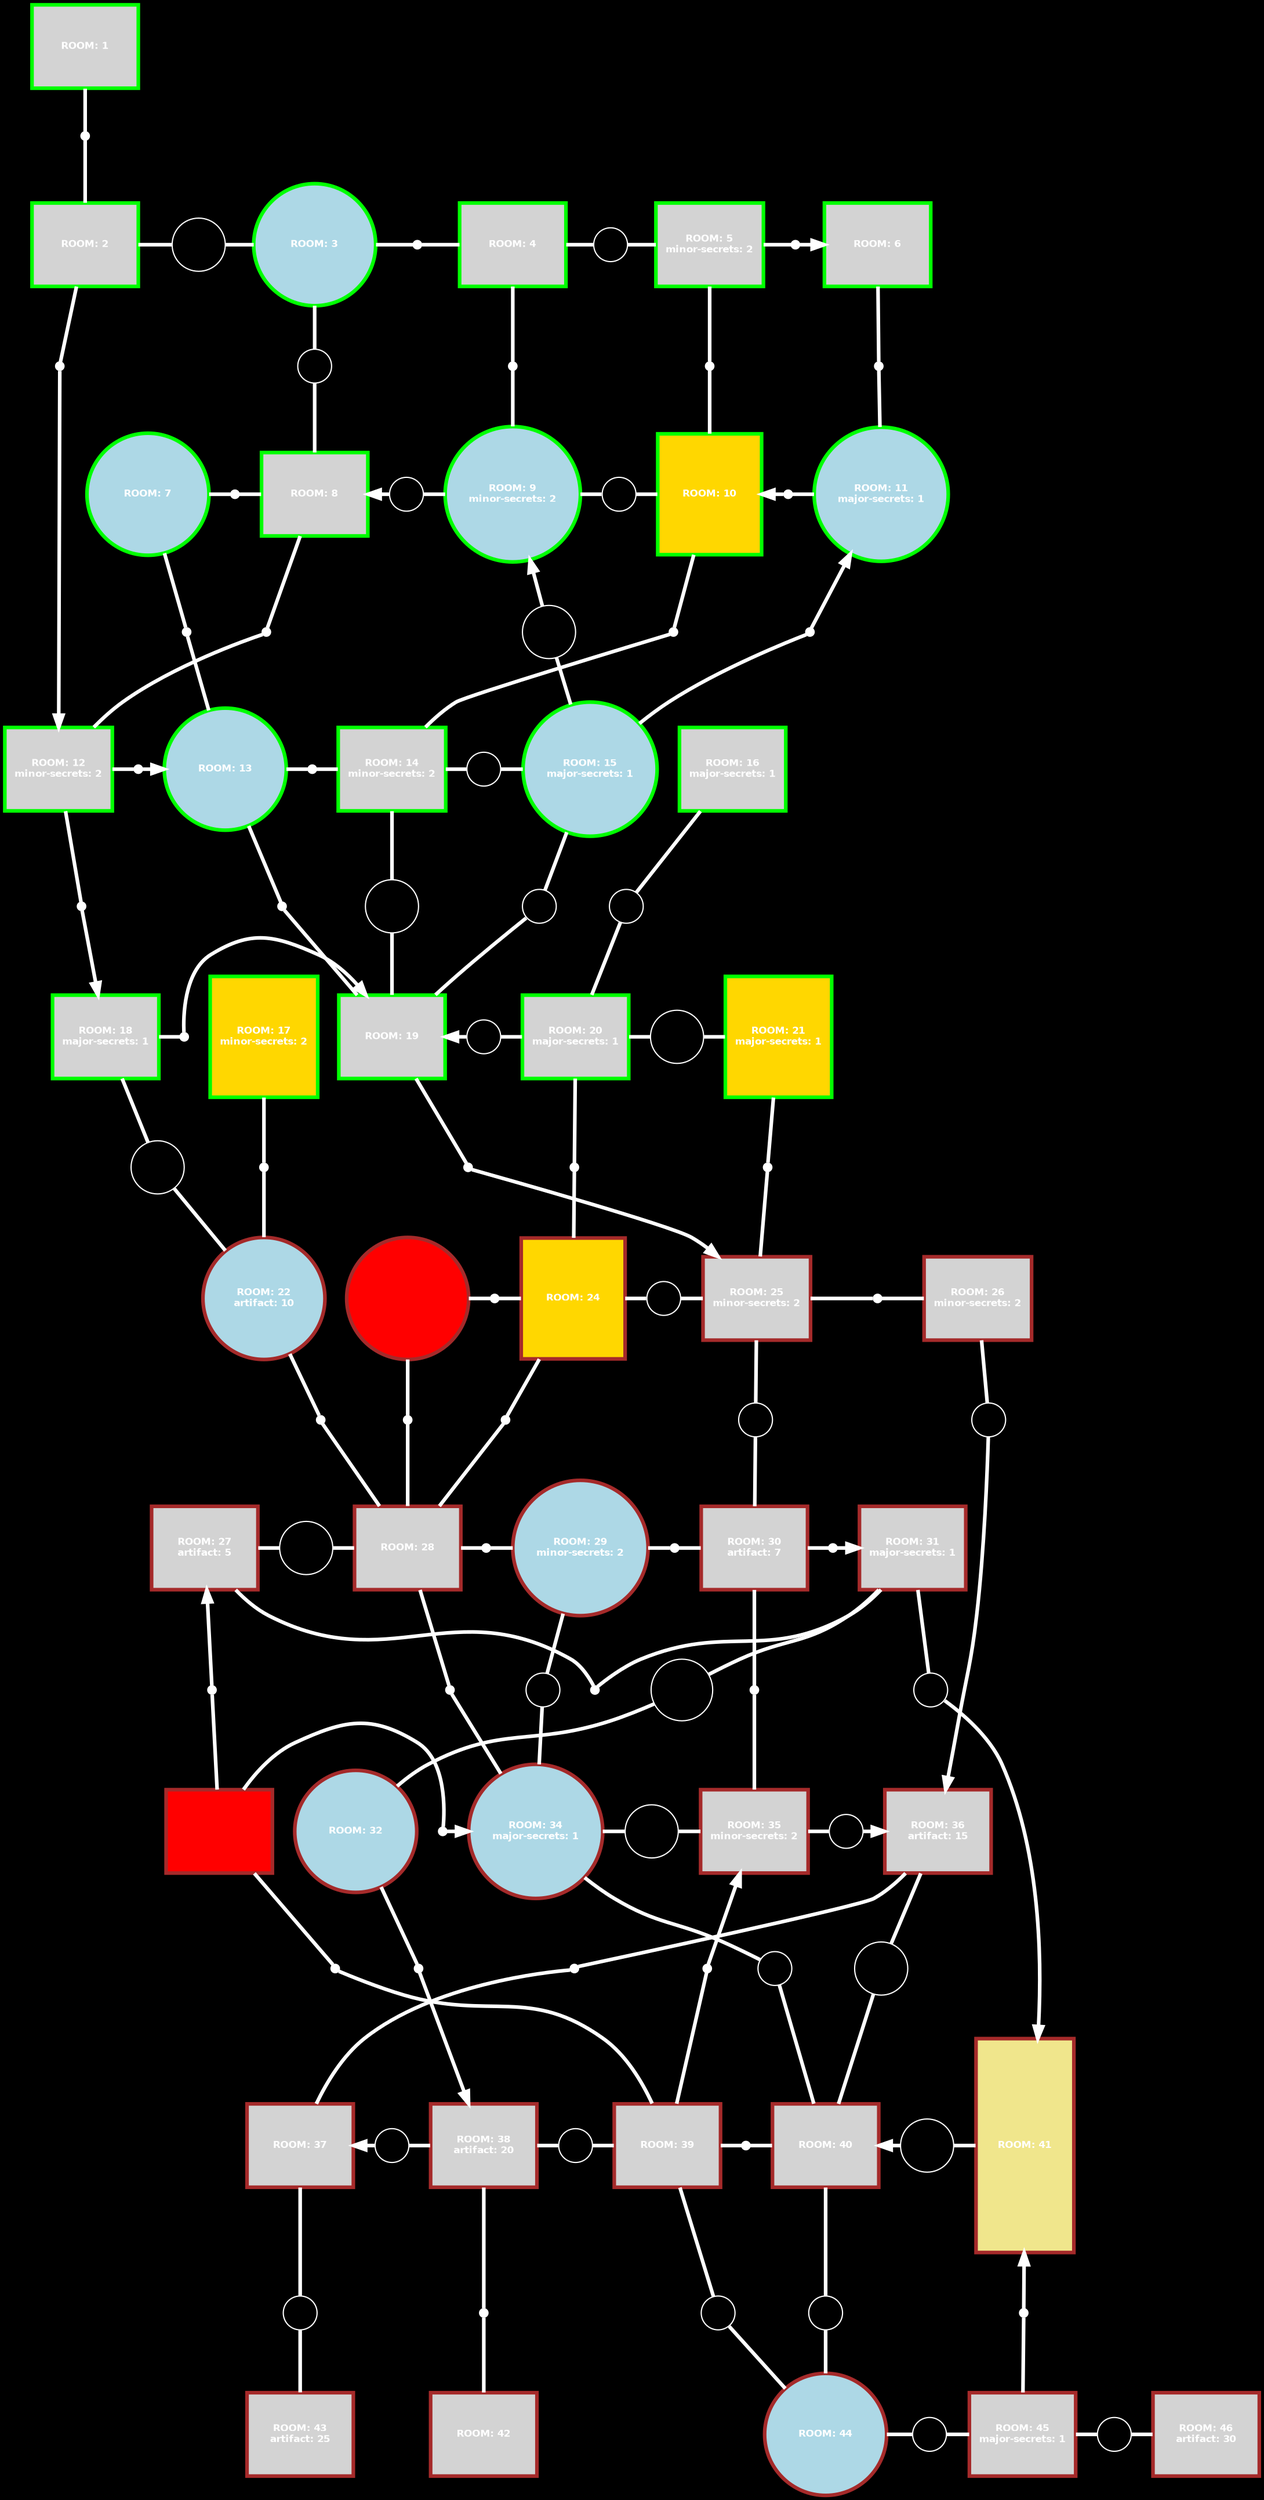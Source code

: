 graph G {
	graph [bb="0,0,1040,2062",
		bgcolor=black,
		overlap=false,
		resolution=160
	];
	node [label="\N"];
	{
		graph [rank=same];
		1	[color=green,
			fillcolor=lightgrey,
			fontcolor=white,
			fontname="Helvetica-Bold",
			fontsize=8.0,
			height=0.95833,
			image="./images/room.png",
			imagescale=true,
			label="ROOM: 1",
			penwidth=3.0,
			pos="67,2027.5",
			shape=box,
			style=filled,
			width=1.2222];
	}
	{
		graph [rank=same];
		"1-2"	[color=white,
			fillcolor=white,
			fontcolor=black,
			fontname="Helvetica-Bold",
			fontsize=8.0,
			height=0.097222,
			label="",
			pos="67,1953.5",
			shape=circle,
			style=filled,
			width=0.097222];
	}
	{
		graph [rank=same];
		2	[color=green,
			fillcolor=lightgrey,
			fontcolor=white,
			fontname="Helvetica-Bold",
			fontsize=8.0,
			height=0.95833,
			image="./images/room.png",
			imagescale=true,
			label="ROOM: 2",
			penwidth=3.0,
			pos="67,1863.5",
			shape=box,
			style=filled,
			width=1.2222];
		"2-3"	[color=white,
			fillcolor=white,
			fontcolor=black,
			fontname="Helvetica-Bold",
			fontsize=8.0,
			height=0.6089,
			image="./images/A1M2.png",
			imagescale=true,
			label="",
			pos="162,1863.5",
			shape=circle,
			style=none,
			width=0.6089];
		3	[color=green,
			fillcolor=lightblue,
			fontcolor=white,
			fontname="Helvetica-Bold",
			fontsize=8.0,
			height=1.4028,
			image="./images/crystal-cave.png",
			imagescale=true,
			label="ROOM: 3",
			penwidth=3.0,
			pos="257,1863.5",
			shape=circle,
			style=filled,
			width=1.4028];
		"3-4"	[color=white,
			fillcolor=white,
			fontcolor=black,
			fontname="Helvetica-Bold",
			fontsize=8.0,
			height=0.097222,
			label="",
			pos="342,1863.5",
			shape=circle,
			style=filled,
			width=0.097222];
		4	[color=green,
			fillcolor=lightgrey,
			fontcolor=white,
			fontname="Helvetica-Bold",
			fontsize=8.0,
			height=0.95833,
			image="./images/room.png",
			imagescale=true,
			label="ROOM: 4",
			penwidth=3.0,
			pos="421,1863.5",
			shape=box,
			style=filled,
			width=1.2222];
		"4-5"	[color=white,
			fillcolor=white,
			fontcolor=black,
			fontname="Helvetica-Bold",
			fontsize=8.0,
			height=0.39284,
			image="./images/A1.png",
			imagescale=true,
			label="",
			pos="503,1863.5",
			shape=circle,
			style=none,
			width=0.39284];
		5	[color=green,
			fillcolor=lightgrey,
			fontcolor=white,
			fontname="Helvetica-Bold",
			fontsize=8.0,
			height=0.95833,
			image="./images/room.png",
			imagescale=true,
			label="ROOM: 5\nminor-secrets: 2",
			penwidth=3.0,
			pos="584,1863.5",
			shape=box,
			style=filled,
			width=1.2222];
		"5-6"	[color=white,
			fillcolor=white,
			fontcolor=black,
			fontname="Helvetica-Bold",
			fontsize=8.0,
			height=0.097222,
			label="",
			pos="655,1863.5",
			shape=circle,
			style=filled,
			width=0.097222];
		6	[color=green,
			fillcolor=lightgrey,
			fontcolor=white,
			fontname="Helvetica-Bold",
			fontsize=8.0,
			height=0.95833,
			image="./images/room.png",
			imagescale=true,
			label="ROOM: 6",
			penwidth=3.0,
			pos="723,1863.5",
			shape=box,
			style=filled,
			width=1.2222];
	}
	{
		graph [rank=same];
		"2-12"	[color=white,
			fillcolor=white,
			fontcolor=black,
			fontname="Helvetica-Bold",
			fontsize=8.0,
			height=0.097222,
			label="",
			pos="46,1762.8",
			shape=circle,
			style=filled,
			width=0.097222];
		"3-8"	[color=white,
			fillcolor=white,
			fontcolor=black,
			fontname="Helvetica-Bold",
			fontsize=8.0,
			height=0.39284,
			image="./images/M2.png",
			imagescale=true,
			label="",
			pos="257,1762.8",
			shape=circle,
			style=none,
			width=0.39284];
		"4-9"	[color=white,
			fillcolor=white,
			fontcolor=black,
			fontname="Helvetica-Bold",
			fontsize=8.0,
			height=0.097222,
			label="",
			pos="421,1762.8",
			shape=circle,
			style=filled,
			width=0.097222];
		"5-10"	[color=white,
			fillcolor=white,
			fontcolor=black,
			fontname="Helvetica-Bold",
			fontsize=8.0,
			height=0.097222,
			label="",
			pos="584,1762.8",
			shape=circle,
			style=filled,
			width=0.097222];
		"6-11"	[color=white,
			fillcolor=white,
			fontcolor=black,
			fontname="Helvetica-Bold",
			fontsize=8.0,
			height=0.097222,
			label="",
			pos="724,1762.8",
			shape=circle,
			style=filled,
			width=0.097222];
	}
	{
		graph [rank=same];
		7	[color=green,
			fillcolor=lightblue,
			fontcolor=white,
			fontname="Helvetica-Bold",
			fontsize=8.0,
			height=1.4028,
			image="./images/crystal-cave.png",
			imagescale=true,
			label="ROOM: 7",
			penwidth=3.0,
			pos="119,1656.5",
			shape=circle,
			style=filled,
			width=1.4028];
		"7-8"	[color=white,
			fillcolor=white,
			fontcolor=black,
			fontname="Helvetica-Bold",
			fontsize=8.0,
			height=0.097222,
			label="",
			pos="191,1656.5",
			shape=circle,
			style=filled,
			width=0.097222];
		8	[color=green,
			fillcolor=lightgrey,
			fontcolor=white,
			fontname="Helvetica-Bold",
			fontsize=8.0,
			height=0.95833,
			image="./images/room.png",
			imagescale=true,
			label="ROOM: 8",
			penwidth=3.0,
			pos="257,1656.5",
			shape=box,
			style=filled,
			width=1.2222];
		"9-8"	[color=white,
			fillcolor=white,
			fontcolor=black,
			fontname="Helvetica-Bold",
			fontsize=8.0,
			height=0.39284,
			image="./images/A1.png",
			imagescale=true,
			label="",
			pos="333,1656.5",
			shape=circle,
			style=none,
			width=0.39284];
		9	[color=green,
			fillcolor=lightblue,
			fontcolor=white,
			fontname="Helvetica-Bold",
			fontsize=8.0,
			height=1.5606,
			image="./images/crystal-cave.png",
			imagescale=true,
			label="ROOM: 9\nminor-secrets: 2",
			penwidth=3.0,
			pos="421,1656.5",
			shape=circle,
			style=filled,
			width=1.5606];
		"9-10"	[color=white,
			fillcolor=white,
			fontcolor=black,
			fontname="Helvetica-Bold",
			fontsize=8.0,
			height=0.39284,
			image="./images/M2.png",
			imagescale=true,
			label="",
			pos="509,1656.5",
			shape=circle,
			style=none,
			width=0.39284];
		10	[color=green,
			fillcolor=gold,
			fontcolor=white,
			fontname="Helvetica-Bold",
			fontsize=8.0,
			height=1.3889,
			image="./images/store.png",
			imagescale=true,
			label="ROOM: 10",
			penwidth=3.0,
			pos="584,1656.5",
			shape=box,
			style=filled,
			width=1.1944];
		"11-10"	[color=white,
			fillcolor=white,
			fontcolor=black,
			fontname="Helvetica-Bold",
			fontsize=8.0,
			height=0.097222,
			label="",
			pos="649,1656.5",
			shape=circle,
			style=filled,
			width=0.097222];
		11	[color=green,
			fillcolor=lightblue,
			fontcolor=white,
			fontname="Helvetica-Bold",
			fontsize=8.0,
			height=1.5424,
			image="./images/crystal-cave.png",
			imagescale=true,
			label="ROOM: 11\nmajor-secrets: 1",
			penwidth=3.0,
			pos="726,1656.5",
			shape=circle,
			style=filled,
			width=1.5424];
	}
	{
		graph [rank=same];
		"7-13"	[color=white,
			fillcolor=white,
			fontcolor=black,
			fontname="Helvetica-Bold",
			fontsize=8.0,
			height=0.097222,
			label="",
			pos="151,1542.4",
			shape=circle,
			style=filled,
			width=0.097222];
		"8-12"	[color=white,
			fillcolor=white,
			fontcolor=black,
			fontname="Helvetica-Bold",
			fontsize=8.0,
			height=0.097222,
			label="",
			pos="217,1542.4",
			shape=circle,
			style=filled,
			width=0.097222];
		"15-9"	[color=white,
			fillcolor=white,
			fontcolor=black,
			fontname="Helvetica-Bold",
			fontsize=8.0,
			height=0.6089,
			image="./images/A2.png",
			imagescale=true,
			label="",
			pos="451,1542.4",
			shape=circle,
			style=none,
			width=0.6089];
		"10-14"	[color=white,
			fillcolor=white,
			fontcolor=black,
			fontname="Helvetica-Bold",
			fontsize=8.0,
			height=0.097222,
			label="",
			pos="554,1542.4",
			shape=circle,
			style=filled,
			width=0.097222];
		"15-11"	[color=white,
			fillcolor=white,
			fontcolor=black,
			fontname="Helvetica-Bold",
			fontsize=8.0,
			height=0.097222,
			label="",
			pos="667,1542.4",
			shape=circle,
			style=filled,
			width=0.097222];
	}
	{
		graph [rank=same];
		12	[color=green,
			fillcolor=lightgrey,
			fontcolor=white,
			fontname="Helvetica-Bold",
			fontsize=8.0,
			height=0.95833,
			image="./images/room.png",
			imagescale=true,
			label="ROOM: 12\nminor-secrets: 2",
			penwidth=3.0,
			pos="44,1428.9",
			shape=box,
			style=filled,
			width=1.2222];
		"12-13"	[color=white,
			fillcolor=white,
			fontcolor=black,
			fontname="Helvetica-Bold",
			fontsize=8.0,
			height=0.097222,
			label="",
			pos="110,1428.9",
			shape=circle,
			style=filled,
			width=0.097222];
		13	[color=green,
			fillcolor=lightblue,
			fontcolor=white,
			fontname="Helvetica-Bold",
			fontsize=8.0,
			height=1.4028,
			image="./images/crystal-cave.png",
			imagescale=true,
			label="ROOM: 13",
			penwidth=3.0,
			pos="182,1428.9",
			shape=circle,
			style=filled,
			width=1.4028];
		"13-14"	[color=white,
			fillcolor=white,
			fontcolor=black,
			fontname="Helvetica-Bold",
			fontsize=8.0,
			height=0.097222,
			label="",
			pos="254,1428.9",
			shape=circle,
			style=filled,
			width=0.097222];
		14	[color=green,
			fillcolor=lightgrey,
			fontcolor=white,
			fontname="Helvetica-Bold",
			fontsize=8.0,
			height=0.95833,
			image="./images/room.png",
			imagescale=true,
			label="ROOM: 14\nminor-secrets: 2",
			penwidth=3.0,
			pos="320,1428.9",
			shape=box,
			style=filled,
			width=1.2222];
		"14-15"	[color=white,
			fillcolor=white,
			fontcolor=black,
			fontname="Helvetica-Bold",
			fontsize=8.0,
			height=0.39284,
			image="./images/M2.png",
			imagescale=true,
			label="",
			pos="396,1428.9",
			shape=circle,
			style=none,
			width=0.39284];
		15	[color=green,
			fillcolor=lightblue,
			fontcolor=white,
			fontname="Helvetica-Bold",
			fontsize=8.0,
			height=1.5424,
			image="./images/crystal-cave.png",
			imagescale=true,
			label="ROOM: 15\nmajor-secrets: 1",
			penwidth=3.0,
			pos="484,1428.9",
			shape=circle,
			style=filled,
			width=1.5424];
		16	[color=green,
			fillcolor=lightgrey,
			fontcolor=white,
			fontname="Helvetica-Bold",
			fontsize=8.0,
			height=0.95833,
			image="./images/room.png",
			imagescale=true,
			label="ROOM: 16\nmajor-secrets: 1",
			penwidth=3.0,
			pos="602,1428.9",
			shape=box,
			style=filled,
			width=1.2222];
	}
	{
		graph [rank=same];
		"12-18"	[color=white,
			fillcolor=white,
			fontcolor=black,
			fontname="Helvetica-Bold",
			fontsize=8.0,
			height=0.097222,
			label="",
			pos="64,1315.5",
			shape=circle,
			style=filled,
			width=0.097222];
		"13-19"	[color=white,
			fillcolor=white,
			fontcolor=black,
			fontname="Helvetica-Bold",
			fontsize=8.0,
			height=0.097222,
			label="",
			pos="229,1315.5",
			shape=circle,
			style=filled,
			width=0.097222];
		"14-19"	[color=white,
			fillcolor=white,
			fontcolor=black,
			fontname="Helvetica-Bold",
			fontsize=8.0,
			height=0.6089,
			image="./images/A2.png",
			imagescale=true,
			label="",
			pos="320,1315.5",
			shape=circle,
			style=none,
			width=0.6089];
		"15-19"	[color=white,
			fillcolor=white,
			fontcolor=black,
			fontname="Helvetica-Bold",
			fontsize=8.0,
			height=0.39284,
			image="./images/L.png",
			imagescale=true,
			label="",
			pos="442,1315.5",
			shape=circle,
			style=none,
			width=0.39284];
		"16-20"	[color=white,
			fillcolor=white,
			fontcolor=black,
			fontname="Helvetica-Bold",
			fontsize=8.0,
			height=0.39284,
			image="./images/M2.png",
			imagescale=true,
			label="",
			pos="514,1315.5",
			shape=circle,
			style=none,
			width=0.39284];
	}
	{
		graph [rank=same];
		17	[color=green,
			fillcolor=gold,
			fontcolor=white,
			fontname="Helvetica-Bold",
			fontsize=8.0,
			height=1.3889,
			image="./images/store.png",
			imagescale=true,
			label="ROOM: 17\nminor-secrets: 2",
			penwidth=3.0,
			pos="215,1207.6",
			shape=box,
			style=filled,
			width=1.1944];
		18	[color=green,
			fillcolor=lightgrey,
			fontcolor=white,
			fontname="Helvetica-Bold",
			fontsize=8.0,
			height=0.95833,
			image="./images/room.png",
			imagescale=true,
			label="ROOM: 18\nmajor-secrets: 1",
			penwidth=3.0,
			pos="84,1207.6",
			shape=box,
			style=filled,
			width=1.2222];
		"18-19"	[color=white,
			fillcolor=white,
			fontcolor=black,
			fontname="Helvetica-Bold",
			fontsize=8.0,
			height=0.097222,
			label="",
			pos="150,1207.6",
			shape=circle,
			style=filled,
			width=0.097222];
		19	[color=green,
			fillcolor=lightgrey,
			fontcolor=white,
			fontname="Helvetica-Bold",
			fontsize=8.0,
			height=0.95833,
			image="./images/room.png",
			imagescale=true,
			label="ROOM: 19",
			penwidth=3.0,
			pos="320,1207.6",
			shape=box,
			style=filled,
			width=1.2222];
		"20-19"	[color=white,
			fillcolor=white,
			fontcolor=black,
			fontname="Helvetica-Bold",
			fontsize=8.0,
			height=0.39284,
			image="./images/M2.png",
			imagescale=true,
			label="",
			pos="396,1207.6",
			shape=circle,
			style=none,
			width=0.39284];
		20	[color=green,
			fillcolor=lightgrey,
			fontcolor=white,
			fontname="Helvetica-Bold",
			fontsize=8.0,
			height=0.95833,
			image="./images/room.png",
			imagescale=true,
			label="ROOM: 20\nmajor-secrets: 1",
			penwidth=3.0,
			pos="472,1207.6",
			shape=box,
			style=filled,
			width=1.2222];
		"20-21"	[color=white,
			fillcolor=white,
			fontcolor=black,
			fontname="Helvetica-Bold",
			fontsize=8.0,
			height=0.6089,
			image="./images/A2.png",
			imagescale=true,
			label="",
			pos="556,1207.6",
			shape=circle,
			style=none,
			width=0.6089];
		21	[color=green,
			fillcolor=gold,
			fontcolor=white,
			fontname="Helvetica-Bold",
			fontsize=8.0,
			height=1.3889,
			image="./images/store.png",
			imagescale=true,
			label="ROOM: 21\nmajor-secrets: 1",
			penwidth=3.0,
			pos="639,1207.6",
			shape=box,
			style=filled,
			width=1.1944];
	}
	{
		graph [rank=same];
		"17-22"	[color=white,
			fillcolor=white,
			fontcolor=black,
			fontname="Helvetica-Bold",
			fontsize=8.0,
			height=0.097222,
			label="",
			pos="215,1099.7",
			shape=circle,
			style=filled,
			width=0.097222];
		"18-22"	[color=white,
			fillcolor=white,
			fontcolor=black,
			fontname="Helvetica-Bold",
			fontsize=8.0,
			height=0.6089,
			image="./images/A1M2.png",
			imagescale=true,
			label="",
			pos="128,1099.7",
			shape=circle,
			style=none,
			width=0.6089];
		"19-25"	[color=white,
			fillcolor=white,
			fontcolor=black,
			fontname="Helvetica-Bold",
			fontsize=8.0,
			height=0.097222,
			label="",
			pos="383,1099.7",
			shape=circle,
			style=filled,
			width=0.097222];
		"20-24"	[color=white,
			fillcolor=white,
			fontcolor=black,
			fontname="Helvetica-Bold",
			fontsize=8.0,
			height=0.097222,
			label="",
			pos="472,1099.7",
			shape=circle,
			style=filled,
			width=0.097222];
		"21-25"	[color=white,
			fillcolor=white,
			fontcolor=black,
			fontname="Helvetica-Bold",
			fontsize=8.0,
			height=0.097222,
			label="",
			pos="630,1099.7",
			shape=circle,
			style=filled,
			width=0.097222];
	}
	{
		graph [rank=same];
		22	[color=brown,
			fillcolor=lightblue,
			fontcolor=white,
			fontname="Helvetica-Bold",
			fontsize=8.0,
			height=1.4028,
			image="./images/crystal-cave.png",
			imagescale=true,
			label="ROOM: 22\nartifact: 10",
			penwidth=3.0,
			pos="215,991.24",
			shape=circle,
			style=filled,
			width=1.4028];
		23	[color=brown,
			fillcolor=red,
			fontcolor=red,
			fontname="Helvetica-Bold",
			fontsize=8.0,
			height=1.4028,
			image="./images/crystal-cave-heal.png",
			imagescale=true,
			label="ROOM: 23\nheal: 1",
			penwidth=3.0,
			pos="334,991.24",
			shape=circle,
			style=filled,
			width=1.4028];
		"23-24"	[color=white,
			fillcolor=white,
			fontcolor=black,
			fontname="Helvetica-Bold",
			fontsize=8.0,
			height=0.097222,
			label="",
			pos="406,991.24",
			shape=circle,
			style=filled,
			width=0.097222];
		24	[color=brown,
			fillcolor=gold,
			fontcolor=white,
			fontname="Helvetica-Bold",
			fontsize=8.0,
			height=1.3889,
			image="./images/store.png",
			imagescale=true,
			label="ROOM: 24",
			penwidth=3.0,
			pos="471,991.24",
			shape=box,
			style=filled,
			width=1.1944];
		"24-25"	[color=white,
			fillcolor=white,
			fontcolor=black,
			fontname="Helvetica-Bold",
			fontsize=8.0,
			height=0.39284,
			image="./images/L.png",
			imagescale=true,
			label="",
			pos="546,991.24",
			shape=circle,
			style=none,
			width=0.39284];
		25	[color=brown,
			fillcolor=lightgrey,
			fontcolor=white,
			fontname="Helvetica-Bold",
			fontsize=8.0,
			height=0.95833,
			image="./images/room-depths.png",
			imagescale=true,
			label="ROOM: 25\nminor-secrets: 2",
			penwidth=3.0,
			pos="622,991.24",
			shape=box,
			style=filled,
			width=1.2222];
		"25-26"	[color=white,
			fillcolor=white,
			fontcolor=black,
			fontname="Helvetica-Bold",
			fontsize=8.0,
			height=0.097222,
			label="",
			pos="724,991.24",
			shape=circle,
			style=filled,
			width=0.097222];
		26	[color=brown,
			fillcolor=lightgrey,
			fontcolor=white,
			fontname="Helvetica-Bold",
			fontsize=8.0,
			height=0.95833,
			image="./images/room-depths.png",
			imagescale=true,
			label="ROOM: 26\nminor-secrets: 2",
			penwidth=3.0,
			pos="808,991.24",
			shape=box,
			style=filled,
			width=1.2222];
	}
	{
		graph [rank=same];
		"22-28"	[color=white,
			fillcolor=white,
			fontcolor=black,
			fontname="Helvetica-Bold",
			fontsize=8.0,
			height=0.097222,
			label="",
			pos="262,890.59",
			shape=circle,
			style=filled,
			width=0.097222];
		"23-28"	[color=white,
			fillcolor=white,
			fontcolor=black,
			fontname="Helvetica-Bold",
			fontsize=8.0,
			height=0.097222,
			label="",
			pos="334,890.59",
			shape=circle,
			style=filled,
			width=0.097222];
		"24-28"	[color=white,
			fillcolor=white,
			fontcolor=black,
			fontname="Helvetica-Bold",
			fontsize=8.0,
			height=0.097222,
			label="",
			pos="415,890.59",
			shape=circle,
			style=filled,
			width=0.097222];
		"25-30"	[color=white,
			fillcolor=white,
			fontcolor=black,
			fontname="Helvetica-Bold",
			fontsize=8.0,
			height=0.39284,
			image="./images/L.png",
			imagescale=true,
			label="",
			pos="622,890.59",
			shape=circle,
			style=none,
			width=0.39284];
		"26-36"	[color=white,
			fillcolor=white,
			fontcolor=black,
			fontname="Helvetica-Bold",
			fontsize=8.0,
			height=0.39284,
			image="./images/A1.png",
			imagescale=true,
			label="",
			pos="817,890.59",
			shape=circle,
			style=none,
			width=0.39284];
	}
	{
		graph [rank=same];
		27	[color=brown,
			fillcolor=lightgrey,
			fontcolor=white,
			fontname="Helvetica-Bold",
			fontsize=8.0,
			height=0.95833,
			image="./images/room-depths.png",
			imagescale=true,
			label="ROOM: 27\nartifact: 5",
			penwidth=3.0,
			pos="166,784.27",
			shape=box,
			style=filled,
			width=1.2222];
		"27-28"	[color=white,
			fillcolor=white,
			fontcolor=black,
			fontname="Helvetica-Bold",
			fontsize=8.0,
			height=0.6089,
			image="./images/A2.png",
			imagescale=true,
			label="",
			pos="250,784.27",
			shape=circle,
			style=none,
			width=0.6089];
		28	[color=brown,
			fillcolor=lightgrey,
			fontcolor=white,
			fontname="Helvetica-Bold",
			fontsize=8.0,
			height=0.95833,
			image="./images/room-depths.png",
			imagescale=true,
			label="ROOM: 28",
			penwidth=3.0,
			pos="334,784.27",
			shape=box,
			style=filled,
			width=1.2222];
		"28-29"	[color=white,
			fillcolor=white,
			fontcolor=black,
			fontname="Helvetica-Bold",
			fontsize=8.0,
			height=0.097222,
			label="",
			pos="400,784.27",
			shape=circle,
			style=filled,
			width=0.097222];
		29	[color=brown,
			fillcolor=lightblue,
			fontcolor=white,
			fontname="Helvetica-Bold",
			fontsize=8.0,
			height=1.5606,
			image="./images/crystal-cave.png",
			imagescale=true,
			label="ROOM: 29\nminor-secrets: 2",
			penwidth=3.0,
			pos="478,784.27",
			shape=circle,
			style=filled,
			width=1.5606];
		"29-30"	[color=white,
			fillcolor=white,
			fontcolor=black,
			fontname="Helvetica-Bold",
			fontsize=8.0,
			height=0.097222,
			label="",
			pos="556,784.27",
			shape=circle,
			style=filled,
			width=0.097222];
		30	[color=brown,
			fillcolor=lightgrey,
			fontcolor=white,
			fontname="Helvetica-Bold",
			fontsize=8.0,
			height=0.95833,
			image="./images/room-depths.png",
			imagescale=true,
			label="ROOM: 30\nartifact: 7",
			penwidth=3.0,
			pos="622,784.27",
			shape=box,
			style=filled,
			width=1.2222];
		"30-31"	[color=white,
			fillcolor=white,
			fontcolor=black,
			fontname="Helvetica-Bold",
			fontsize=8.0,
			height=0.097222,
			label="",
			pos="688,784.27",
			shape=circle,
			style=filled,
			width=0.097222];
		31	[color=brown,
			fillcolor=lightgrey,
			fontcolor=white,
			fontname="Helvetica-Bold",
			fontsize=8.0,
			height=0.95833,
			image="./images/room-depths.png",
			imagescale=true,
			label="ROOM: 31\nmajor-secrets: 1",
			penwidth=3.0,
			pos="754,784.27",
			shape=box,
			style=filled,
			width=1.2222];
	}
	{
		graph [rank=same];
		"27-31"	[color=white,
			fillcolor=white,
			fontcolor=black,
			fontname="Helvetica-Bold",
			fontsize=8.0,
			height=0.097222,
			label="",
			pos="492,666.63",
			shape=circle,
			style=filled,
			width=0.097222];
		"33-27"	[color=white,
			fillcolor=white,
			fontcolor=black,
			fontname="Helvetica-Bold",
			fontsize=8.0,
			height=0.097222,
			label="",
			pos="174,666.63",
			shape=circle,
			style=filled,
			width=0.097222];
		"28-34"	[color=white,
			fillcolor=white,
			fontcolor=black,
			fontname="Helvetica-Bold",
			fontsize=8.0,
			height=0.097222,
			label="",
			pos="370,666.63",
			shape=circle,
			style=filled,
			width=0.097222];
		"29-34"	[color=white,
			fillcolor=white,
			fontcolor=black,
			fontname="Helvetica-Bold",
			fontsize=8.0,
			height=0.39284,
			image="./images/L.png",
			imagescale=true,
			label="",
			pos="449,666.63",
			shape=circle,
			style=none,
			width=0.39284];
		"30-35"	[color=white,
			fillcolor=white,
			fontcolor=black,
			fontname="Helvetica-Bold",
			fontsize=8.0,
			height=0.097222,
			label="",
			pos="622,666.63",
			shape=circle,
			style=filled,
			width=0.097222];
		"31-32"	[color=white,
			fillcolor=white,
			fontcolor=black,
			fontname="Helvetica-Bold",
			fontsize=8.0,
			height=0.70711,
			image="./images/A3.png",
			imagescale=true,
			label="",
			pos="563,666.63",
			shape=circle,
			style=none,
			width=0.70711];
		"31-41"	[color=white,
			fillcolor=white,
			fontcolor=black,
			fontname="Helvetica-Bold",
			fontsize=8.0,
			height=0.39284,
			image="./images/A1.png",
			imagescale=true,
			label="",
			pos="769,666.63",
			shape=circle,
			style=none,
			width=0.39284];
	}
	{
		graph [rank=same];
		32	[color=brown,
			fillcolor=lightblue,
			fontcolor=white,
			fontname="Helvetica-Bold",
			fontsize=8.0,
			height=1.4028,
			image="./images/crystal-cave.png",
			imagescale=true,
			label="ROOM: 32",
			penwidth=3.0,
			pos="294,549.65",
			shape=circle,
			style=filled,
			width=1.4028];
		33	[color=brown,
			fillcolor=red,
			fontcolor=red,
			fontname="Helvetica-Bold",
			fontsize=8.0,
			height=0.95833,
			image="./images/room-depths-heal.png",
			imagescale=true,
			label="ROOM: 33\nheal: 1",
			penwidth=3.0,
			pos="181,549.65",
			shape=box,
			style=filled,
			width=1.2222];
		"33-34"	[color=white,
			fillcolor=white,
			fontcolor=black,
			fontname="Helvetica-Bold",
			fontsize=8.0,
			height=0.097222,
			label="",
			pos="366,549.65",
			shape=circle,
			style=filled,
			width=0.097222];
		34	[color=brown,
			fillcolor=lightblue,
			fontcolor=white,
			fontname="Helvetica-Bold",
			fontsize=8.0,
			height=1.5424,
			image="./images/crystal-cave.png",
			imagescale=true,
			label="ROOM: 34\nmajor-secrets: 1",
			penwidth=3.0,
			pos="443,549.65",
			shape=circle,
			style=filled,
			width=1.5424];
		"34-35"	[color=white,
			fillcolor=white,
			fontcolor=black,
			fontname="Helvetica-Bold",
			fontsize=8.0,
			height=0.6089,
			image="./images/A2.png",
			imagescale=true,
			label="",
			pos="538,549.65",
			shape=circle,
			style=none,
			width=0.6089];
		35	[color=brown,
			fillcolor=lightgrey,
			fontcolor=white,
			fontname="Helvetica-Bold",
			fontsize=8.0,
			height=0.95833,
			image="./images/room-depths.png",
			imagescale=true,
			label="ROOM: 35\nminor-secrets: 2",
			penwidth=3.0,
			pos="622,549.65",
			shape=box,
			style=filled,
			width=1.2222];
		"35-36"	[color=white,
			fillcolor=white,
			fontcolor=black,
			fontname="Helvetica-Bold",
			fontsize=8.0,
			height=0.39284,
			image="./images/M2.png",
			imagescale=true,
			label="",
			pos="698,549.65",
			shape=circle,
			style=none,
			width=0.39284];
		36	[color=brown,
			fillcolor=lightgrey,
			fontcolor=white,
			fontname="Helvetica-Bold",
			fontsize=8.0,
			height=0.95833,
			image="./images/room-depths.png",
			imagescale=true,
			label="ROOM: 36\nartifact: 15",
			penwidth=3.0,
			pos="774,549.65",
			shape=box,
			style=filled,
			width=1.2222];
	}
	{
		graph [rank=same];
		"32-38"	[color=white,
			fillcolor=white,
			fontcolor=black,
			fontname="Helvetica-Bold",
			fontsize=8.0,
			height=0.097222,
			label="",
			pos="345,436.2",
			shape=circle,
			style=filled,
			width=0.097222];
		"33-39"	[color=white,
			fillcolor=white,
			fontcolor=black,
			fontname="Helvetica-Bold",
			fontsize=8.0,
			height=0.097222,
			label="",
			pos="276,436.2",
			shape=circle,
			style=filled,
			width=0.097222];
		"34-40"	[color=white,
			fillcolor=white,
			fontcolor=black,
			fontname="Helvetica-Bold",
			fontsize=8.0,
			height=0.39284,
			image="./images/M2.png",
			imagescale=true,
			label="",
			pos="640,436.2",
			shape=circle,
			style=none,
			width=0.39284];
		"39-35"	[color=white,
			fillcolor=white,
			fontcolor=black,
			fontname="Helvetica-Bold",
			fontsize=8.0,
			height=0.097222,
			label="",
			pos="583,436.2",
			shape=circle,
			style=filled,
			width=0.097222];
		"37-36"	[color=white,
			fillcolor=white,
			fontcolor=black,
			fontname="Helvetica-Bold",
			fontsize=8.0,
			height=0.097222,
			label="",
			pos="473,436.2",
			shape=circle,
			style=filled,
			width=0.097222];
		"36-40"	[color=white,
			fillcolor=white,
			fontcolor=black,
			fontname="Helvetica-Bold",
			fontsize=8.0,
			height=0.6089,
			image="./images/A2.png",
			imagescale=true,
			label="",
			pos="728,436.2",
			shape=circle,
			style=none,
			width=0.6089];
	}
	{
		graph [rank=same];
		37	[color=brown,
			fillcolor=lightgrey,
			fontcolor=white,
			fontname="Helvetica-Bold",
			fontsize=8.0,
			height=0.95833,
			image="./images/room-depths.png",
			imagescale=true,
			label="ROOM: 37",
			penwidth=3.0,
			pos="246,289.78",
			shape=box,
			style=filled,
			width=1.2222];
		"38-37"	[color=white,
			fillcolor=white,
			fontcolor=black,
			fontname="Helvetica-Bold",
			fontsize=8.0,
			height=0.39284,
			image="./images/A1.png",
			imagescale=true,
			label="",
			pos="322,289.78",
			shape=circle,
			style=none,
			width=0.39284];
		38	[color=brown,
			fillcolor=lightgrey,
			fontcolor=white,
			fontname="Helvetica-Bold",
			fontsize=8.0,
			height=0.95833,
			image="./images/room-depths.png",
			imagescale=true,
			label="ROOM: 38\nartifact: 20",
			penwidth=3.0,
			pos="398,289.78",
			shape=box,
			style=filled,
			width=1.2222];
		"38-39"	[color=white,
			fillcolor=white,
			fontcolor=black,
			fontname="Helvetica-Bold",
			fontsize=8.0,
			height=0.39284,
			image="./images/L.png",
			imagescale=true,
			label="",
			pos="474,289.78",
			shape=circle,
			style=none,
			width=0.39284];
		39	[color=brown,
			fillcolor=lightgrey,
			fontcolor=white,
			fontname="Helvetica-Bold",
			fontsize=8.0,
			height=0.95833,
			image="./images/room-depths.png",
			imagescale=true,
			label="ROOM: 39",
			penwidth=3.0,
			pos="550,289.78",
			shape=box,
			style=filled,
			width=1.2222];
		"39-40"	[color=white,
			fillcolor=white,
			fontcolor=black,
			fontname="Helvetica-Bold",
			fontsize=8.0,
			height=0.097222,
			label="",
			pos="616,289.78",
			shape=circle,
			style=filled,
			width=0.097222];
		40	[color=brown,
			fillcolor=lightgrey,
			fontcolor=white,
			fontname="Helvetica-Bold",
			fontsize=8.0,
			height=0.95833,
			image="./images/room-depths.png",
			imagescale=true,
			label="ROOM: 40",
			penwidth=3.0,
			pos="682,289.78",
			shape=box,
			style=filled,
			width=1.2222];
		"41-40"	[color=white,
			fillcolor=white,
			fontcolor=black,
			fontname="Helvetica-Bold",
			fontsize=8.0,
			height=0.6089,
			image="./images/A2.png",
			imagescale=true,
			label="",
			pos="766,289.78",
			shape=circle,
			style=none,
			width=0.6089];
		41	[color=brown,
			fillcolor=khaki,
			fontcolor=white,
			fontname="Helvetica-Bold",
			fontsize=8.0,
			height=2.4583,
			image="./images/monkey-idols.png",
			imagescale=true,
			label="ROOM: 41",
			penwidth=3.0,
			pos="846,289.78",
			shape=box,
			style=filled,
			width=1.125];
	}
	{
		graph [rank=same];
		"37-43"	[color=white,
			fillcolor=white,
			fontcolor=black,
			fontname="Helvetica-Bold",
			fontsize=8.0,
			height=0.39284,
			image="./images/L.png",
			imagescale=true,
			label="",
			pos="246,151.14",
			shape=circle,
			style=none,
			width=0.39284];
		"38-42"	[color=white,
			fillcolor=white,
			fontcolor=black,
			fontname="Helvetica-Bold",
			fontsize=8.0,
			height=0.097222,
			label="",
			pos="398,151.14",
			shape=circle,
			style=filled,
			width=0.097222];
		"39-44"	[color=white,
			fillcolor=white,
			fontcolor=black,
			fontname="Helvetica-Bold",
			fontsize=8.0,
			height=0.39284,
			image="./images/M2.png",
			imagescale=true,
			label="",
			pos="593,151.14",
			shape=circle,
			style=none,
			width=0.39284];
		"40-44"	[color=white,
			fillcolor=white,
			fontcolor=black,
			fontname="Helvetica-Bold",
			fontsize=8.0,
			height=0.39284,
			image="./images/M2.png",
			imagescale=true,
			label="",
			pos="682,151.14",
			shape=circle,
			style=none,
			width=0.39284];
		"45-41"	[color=white,
			fillcolor=white,
			fontcolor=black,
			fontname="Helvetica-Bold",
			fontsize=8.0,
			height=0.097222,
			label="",
			pos="845,151.14",
			shape=circle,
			style=filled,
			width=0.097222];
	}
	{
		graph [rank=same];
		42	[color=brown,
			fillcolor=lightgrey,
			fontcolor=white,
			fontname="Helvetica-Bold",
			fontsize=8.0,
			height=0.95833,
			image="./images/room-depths.png",
			imagescale=true,
			label="ROOM: 42",
			penwidth=3.0,
			pos="398,50.5",
			shape=box,
			style=filled,
			width=1.2222];
		43	[color=brown,
			fillcolor=lightgrey,
			fontcolor=white,
			fontname="Helvetica-Bold",
			fontsize=8.0,
			height=0.95833,
			image="./images/room-depths.png",
			imagescale=true,
			label="ROOM: 43\nartifact: 25",
			penwidth=3.0,
			pos="246,50.5",
			shape=box,
			style=filled,
			width=1.2222];
		44	[color=brown,
			fillcolor=lightblue,
			fontcolor=white,
			fontname="Helvetica-Bold",
			fontsize=8.0,
			height=1.4028,
			image="./images/crystal-cave.png",
			imagescale=true,
			label="ROOM: 44",
			penwidth=3.0,
			pos="682,50.5",
			shape=circle,
			style=filled,
			width=1.4028];
		"44-45"	[color=white,
			fillcolor=white,
			fontcolor=black,
			fontname="Helvetica-Bold",
			fontsize=8.0,
			height=0.39284,
			image="./images/A1.png",
			imagescale=true,
			label="",
			pos="767,50.5",
			shape=circle,
			style=none,
			width=0.39284];
		45	[color=brown,
			fillcolor=lightgrey,
			fontcolor=white,
			fontname="Helvetica-Bold",
			fontsize=8.0,
			height=0.95833,
			image="./images/room-depths.png",
			imagescale=true,
			label="ROOM: 45\nmajor-secrets: 1",
			penwidth=3.0,
			pos="844,50.5",
			shape=box,
			style=filled,
			width=1.2222];
		"45-46"	[color=white,
			fillcolor=white,
			fontcolor=black,
			fontname="Helvetica-Bold",
			fontsize=8.0,
			height=0.39284,
			image="./images/L.png",
			imagescale=true,
			label="",
			pos="920,50.5",
			shape=circle,
			style=none,
			width=0.39284];
		46	[color=brown,
			fillcolor=lightgrey,
			fontcolor=white,
			fontname="Helvetica-Bold",
			fontsize=8.0,
			height=0.95833,
			image="./images/room-depths.png",
			imagescale=true,
			label="ROOM: 46\nartifact: 30",
			penwidth=3.0,
			pos="996,50.5",
			shape=box,
			style=filled,
			width=1.2222];
	}
	{
		graph [rank=same];
	}
	1 -- "1-2"	[color=white,
		dir=none,
		penwidth=3.0,
		pos="67,1992.6 67,1978 67,1962.9 67,1957"];
	"1-2" -- 2	[color=white,
		dir=none,
		penwidth=3.0,
		pos="67,1949.9 67,1942.3 67,1918.6 67,1898.1"];
	2 -- "2-3"	[color=white,
		dir=none,
		penwidth=3.0,
		pos="111.16,1863.5 120.69,1863.5 130.23,1863.5 139.76,1863.5"];
	2 -- "2-12"	[color=white,
		dir=none,
		penwidth=3.0,
		pos="59.832,1828.8 54.699,1804.7 48.381,1775 46.532,1766.3"];
	"2-3" -- 3	[color=white,
		dir=none,
		penwidth=3.0,
		pos="184.27,1863.5 191.65,1863.5 199.04,1863.5 206.43,1863.5"];
	3 -- "3-4"	[color=white,
		dir=none,
		penwidth=3.0,
		pos="307.8,1863.5 317.95,1863.5 328.11,1863.5 338.26,1863.5"];
	3 -- "3-8"	[color=white,
		dir=none,
		penwidth=3.0,
		pos="257,1812.8 257,1799.6 257,1786.4 257,1777"];
	"3-4" -- 4	[color=white,
		dir=none,
		penwidth=3.0,
		pos="345.7,1863.5 356.1,1863.5 366.49,1863.5 376.88,1863.5"];
	4 -- "4-5"	[color=white,
		dir=none,
		penwidth=3.0,
		pos="465.2,1863.5 473.08,1863.5 480.95,1863.5 488.83,1863.5"];
	4 -- "4-9"	[color=white,
		dir=none,
		penwidth=3.0,
		pos="421,1828.8 421,1804.9 421,1775.5 421,1766.6"];
	"4-5" -- 5	[color=white,
		dir=none,
		penwidth=3.0,
		pos="517.24,1863.5 524.8,1863.5 532.36,1863.5 539.93,1863.5"];
	5 -- "5-6"	[color=white,
		dir=none,
		penwidth=3.0,
		pos="628.1,1863.5 635.8,1863.5 643.51,1863.5 651.22,1863.5"];
	5 -- "5-10"	[color=white,
		dir=none,
		penwidth=3.0,
		pos="584,1828.8 584,1804.9 584,1775.5 584,1766.6"];
	"5-6" -- 6	[color=white,
		dir=forward,
		penwidth=3.0,
		pos="e,678.81,1863.5 658.72,1863.5 662.07,1863.5 665.41,1863.5 668.76,1863.5"];
	6 -- "6-11"	[color=white,
		dir=none,
		penwidth=3.0,
		pos="723.34,1828.8 723.58,1804.9 723.88,1775.5 723.97,1766.6"];
	"2-12" -- 12	[color=white,
		dir=forward,
		penwidth=3.0,
		pos="e,44.203,1463.7 45.983,1758.9 45.834,1734.3 44.77,1557.7 44.265,1473.9"];
	"3-8" -- 8	[color=white,
		dir=none,
		penwidth=3.0,
		pos="257,1748.6 257,1734.2 257,1710.7 257,1691.2"];
	"4-9" -- 9	[color=white,
		dir=none,
		penwidth=3.0,
		pos="421,1759.2 421,1752.4 421,1732.9 421,1712.8"];
	"5-10" -- 10	[color=white,
		dir=none,
		penwidth=3.0,
		pos="584,1759.2 584,1751.7 584,1728.9 584,1706.8"];
	"6-11" -- 11	[color=white,
		dir=none,
		penwidth=3.0,
		pos="724.05,1759.2 724.18,1752.3 724.56,1732.4 724.95,1712"];
	7 -- "7-8"	[color=white,
		dir=none,
		penwidth=3.0,
		pos="169.62,1656.5 175.53,1656.5 181.43,1656.5 187.33,1656.5"];
	7 -- "7-13"	[color=white,
		dir=none,
		penwidth=3.0,
		pos="132.66,1607.6 139.87,1582.4 147.71,1554.9 150.2,1546.2"];
	"7-8" -- 8	[color=white,
		dir=none,
		penwidth=3.0,
		pos="194.61,1656.5 200.62,1656.5 206.63,1656.5 212.64,1656.5"];
	8 -- "9-8"	[color=white,
		dir=back,
		penwidth=3.0,
		pos="s,301.23,1656.5 311.28,1656.5 313.72,1656.5 316.16,1656.5 318.61,1656.5"];
	8 -- "8-12"	[color=white,
		dir=none,
		penwidth=3.0,
		pos="245,1621.9 234.87,1593.5 221.47,1555.9 217.9,1545.9"];
	"9-8" -- 9	[color=white,
		dir=none,
		penwidth=3.0,
		pos="347.44,1656.5 353.18,1656.5 358.93,1656.5 364.68,1656.5"];
	9 -- "9-10"	[color=white,
		dir=none,
		penwidth=3.0,
		pos="477.38,1656.5 483.14,1656.5 488.9,1656.5 494.67,1656.5"];
	9 -- "15-9"	[color=white,
		dir=back,
		penwidth=3.0,
		pos="s,435.3,1602.1 437.95,1592.2 440.7,1581.9 443.36,1571.9 445.55,1563.7"];
	"9-10" -- 10	[color=white,
		dir=none,
		penwidth=3.0,
		pos="523.36,1656.5 529.2,1656.5 535.04,1656.5 540.89,1656.5"];
	10 -- "11-10"	[color=white,
		dir=back,
		penwidth=3.0,
		pos="s,627.16,1656.5 637.34,1656.5 639.97,1656.5 642.61,1656.5 645.25,1656.5"];
	10 -- "10-14"	[color=white,
		dir=none,
		penwidth=3.0,
		pos="570.84,1606.3 564.17,1581.4 557,1554.6 554.73,1546.1"];
	"11-10" -- 11	[color=white,
		dir=none,
		penwidth=3.0,
		pos="652.61,1656.5 658.53,1656.5 664.46,1656.5 670.38,1656.5"];
	11 -- "15-11"	[color=white,
		dir=back,
		penwidth=3.0,
		pos="s,700.46,1607 695.71,1597.9 683.74,1575.2 671.94,1552.8 668.21,1545.7"];
	"7-13" -- 13	[color=white,
		dir=none,
		penwidth=3.0,
		pos="151.77,1538.6 154.15,1530.1 161.71,1502.9 168.67,1477.9"];
	"8-12" -- 12	[color=white,
		dir=none,
		penwidth=3.0,
		pos="214.21,1540.2 198.24,1533.6 118.56,1499.9 97,1484.5 88.627,1478.5 80.436,1471.1 73.093,1463.7"];
	"15-9" -- 15	[color=white,
		dir=none,
		penwidth=3.0,
		pos="456.98,1521.2 460.21,1510.3 464.36,1496.3 468.44,1482.5"];
	"10-14" -- 14	[color=white,
		dir=none,
		penwidth=3.0,
		pos="551.01,1540.5 528.12,1533.6 381.27,1489.6 373,1484.5 363.9,1478.9 355.25,1471.3 347.68,1463.7"];
	"15-11" -- 15	[color=white,
		dir=none,
		penwidth=3.0,
		pos="663.94,1540.2 650.04,1535 591.79,1512.1 549,1484.5 540.84,1479.2 532.56,1473 524.77,1466.7"];
	12 -- "12-13"	[color=white,
		dir=none,
		penwidth=3.0,
		pos="88.086,1428.9 94.135,1428.9 100.18,1428.9 106.23,1428.9"];
	12 -- "12-18"	[color=white,
		dir=none,
		penwidth=3.0,
		pos="50.055,1394.2 55.114,1366 61.776,1328.9 63.55,1319"];
	"12-13" -- 13	[color=white,
		dir=forward,
		penwidth=3.0,
		pos="e,131.28,1428.9 113.66,1428.9 116.13,1428.9 118.61,1428.9 121.09,1428.9"];
	13 -- "13-14"	[color=white,
		dir=none,
		penwidth=3.0,
		pos="232.62,1428.9 238.53,1428.9 244.43,1428.9 250.33,1428.9"];
	13 -- "13-19"	[color=white,
		dir=none,
		penwidth=3.0,
		pos="201.39,1382 212.31,1356.1 224.46,1327.3 227.99,1318.9"];
	"13-14" -- 14	[color=white,
		dir=none,
		penwidth=3.0,
		pos="257.61,1428.9 263.62,1428.9 269.63,1428.9 275.64,1428.9"];
	14 -- "14-15"	[color=white,
		dir=none,
		penwidth=3.0,
		pos="364.23,1428.9 370.02,1428.9 375.82,1428.9 381.61,1428.9"];
	14 -- "14-19"	[color=white,
		dir=none,
		penwidth=3.0,
		pos="320,1394.2 320,1375.8 320,1353.5 320,1337.5"];
	"14-15" -- 15	[color=white,
		dir=none,
		penwidth=3.0,
		pos="410.44,1428.9 416.38,1428.9 422.31,1428.9 428.25,1428.9"];
	15 -- "15-19"	[color=white,
		dir=none,
		penwidth=3.0,
		pos="464.72,1376.8 458.08,1359.2 451.21,1340.9 446.78,1329.2"];
	16 -- "16-20"	[color=white,
		dir=none,
		penwidth=3.0,
		pos="575.36,1394.2 557.25,1371.3 534.47,1342.4 522.4,1327.1"];
	"12-18" -- 18	[color=white,
		dir=forward,
		penwidth=3.0,
		pos="e,77.665,1242.1 64.494,1311.9 66.08,1303.5 71.206,1276.3 75.805,1252"];
	"13-19" -- 19	[color=white,
		dir=none,
		penwidth=3.0,
		pos="230.9,1312.3 238.61,1303.3 268.22,1268.8 291.22,1242.1"];
	"14-19" -- 19	[color=white,
		dir=none,
		penwidth=3.0,
		pos="320,1293.6 320,1279 320,1259.2 320,1242.4"];
	"15-19" -- 19	[color=white,
		dir=none,
		penwidth=3.0,
		pos="431.09,1305.8 417.35,1294.8 393.12,1275.1 373,1257.6 367.43,1252.7 361.61,1247.5 355.96,1242.3"];
	"16-20" -- 20	[color=white,
		dir=none,
		penwidth=3.0,
		pos="509.02,1301.9 503.24,1287.4 493.47,1262.7 485.42,1242.4"];
	17 -- "17-22"	[color=white,
		dir=none,
		penwidth=3.0,
		pos="215,1157.3 215,1134.9 215,1111.5 215,1103.5"];
	18 -- "18-19"	[color=white,
		dir=none,
		penwidth=3.0,
		pos="128.09,1207.6 134.14,1207.6 140.18,1207.6 146.23,1207.6"];
	18 -- "18-22"	[color=white,
		dir=none,
		penwidth=3.0,
		pos="97.922,1173.1 105.17,1155.6 113.78,1134.9 119.93,1120.1"];
	"18-19" -- 19	[color=white,
		dir=forward,
		penwidth=3.0,
		pos="e,297.91,1242.1 149.76,1211.3 149.22,1223.5 149.41,1261.6 172,1275.6 204.51,1295.7 223.03,1291 258,1275.6 270.69,1270 281.91,1260.3 \
291.19,1250.1"];
	19 -- "20-19"	[color=white,
		dir=back,
		penwidth=3.0,
		pos="s,364.23,1207.6 374.28,1207.6 376.72,1207.6 379.16,1207.6 381.61,1207.6"];
	19 -- "19-25"	[color=white,
		dir=none,
		penwidth=3.0,
		pos="339.93,1173.1 355.8,1146.4 376.2,1112.1 381.63,1103"];
	"20-19" -- 20	[color=white,
		dir=none,
		penwidth=3.0,
		pos="410.25,1207.6 416.04,1207.6 421.83,1207.6 427.62,1207.6"];
	20 -- "20-21"	[color=white,
		dir=none,
		penwidth=3.0,
		pos="516.3,1207.6 522.19,1207.6 528.08,1207.6 533.98,1207.6"];
	20 -- "20-24"	[color=white,
		dir=none,
		penwidth=3.0,
		pos="472,1173.1 472,1146.6 472,1112.7 472,1103.2"];
	"20-21" -- 21	[color=white,
		dir=none,
		penwidth=3.0,
		pos="578.05,1207.6 583.92,1207.6 589.79,1207.6 595.67,1207.6"];
	21 -- "21-25"	[color=white,
		dir=none,
		penwidth=3.0,
		pos="634.82,1157.3 632.91,1134.9 630.92,1111.5 630.24,1103.5"];
	"17-22" -- 22	[color=white,
		dir=none,
		penwidth=3.0,
		pos="215,1096 215,1088.3 215,1064.7 215,1041.9"];
	"18-22" -- 22	[color=white,
		dir=none,
		penwidth=3.0,
		pos="141.59,1082 152.78,1068.3 169.07,1048.4 183.47,1030.8"];
	"19-25" -- 25	[color=white,
		dir=forward,
		penwidth=3.0,
		pos="e,590.51,1025.9 386.2,1097.8 409.45,1091.3 551.82,1051.7 569,1041.7 573.7,1039 578.32,1035.8 582.76,1032.4"];
	"20-24" -- 24	[color=white,
		dir=none,
		penwidth=3.0,
		pos="471.98,1096 471.9,1088.2 471.68,1064.3 471.46,1041.4"];
	"21-25" -- 25	[color=white,
		dir=none,
		penwidth=3.0,
		pos="629.8,1096 629.08,1086.4 626.53,1052.4 624.53,1025.9"];
	22 -- "22-28"	[color=white,
		dir=none,
		penwidth=3.0,
		pos="236.44,945.24 246.51,924.11 257.09,901.9 260.7,894.32"];
	23 -- "23-24"	[color=white,
		dir=none,
		penwidth=3.0,
		pos="384.62,991.24 390.53,991.24 396.43,991.24 402.33,991.24"];
	23 -- "23-28"	[color=white,
		dir=none,
		penwidth=3.0,
		pos="334,940.63 334,921.05 334,901.54 334,894.42"];
	"23-24" -- 24	[color=white,
		dir=none,
		penwidth=3.0,
		pos="409.55,991.24 415.64,991.24 421.72,991.24 427.8,991.24"];
	24 -- "24-25"	[color=white,
		dir=none,
		penwidth=3.0,
		pos="514.07,991.24 519.89,991.24 525.71,991.24 531.53,991.24"];
	24 -- "24-28"	[color=white,
		dir=none,
		penwidth=3.0,
		pos="443.16,941.2 431.74,921.09 420.29,900.91 416.39,894.05"];
	"24-25" -- 25	[color=white,
		dir=none,
		penwidth=3.0,
		pos="560.25,991.24 566.04,991.24 571.83,991.24 577.62,991.24"];
	25 -- "25-26"	[color=white,
		dir=none,
		penwidth=3.0,
		pos="666.23,991.24 684.28,991.24 702.33,991.24 720.39,991.24"];
	25 -- "25-30"	[color=white,
		dir=none,
		penwidth=3.0,
		pos="622,956.56 622,938.82 622,918.05 622,904.86"];
	"25-26" -- 26	[color=white,
		dir=none,
		penwidth=3.0,
		pos="727.61,991.24 739.65,991.24 751.68,991.24 763.72,991.24"];
	26 -- "26-36"	[color=white,
		dir=none,
		penwidth=3.0,
		pos="811.07,956.56 812.69,938.82 814.59,918.05 815.79,904.86"];
	"22-28" -- 28	[color=white,
		dir=none,
		penwidth=3.0,
		pos="263.5,887.41 269.56,878.64 292.72,845.08 310.87,818.79"];
	"23-28" -- 28	[color=white,
		dir=none,
		penwidth=3.0,
		pos="334,887.01 334,877.66 334,844.73 334,818.84"];
	"24-28" -- 28	[color=white,
		dir=none,
		penwidth=3.0,
		pos="413.31,887.41 406.49,878.64 380.44,845.08 360.03,818.79"];
	"25-30" -- 30	[color=white,
		dir=none,
		penwidth=3.0,
		pos="622,876.38 622,862.02 622,838.5 622,818.95"];
	"26-36" -- 36	[color=white,
		dir=forward,
		penwidth=3.0,
		pos="e,780.96,584.57 816.66,876.15 815.86,848.4 813.39,782.78 807,728.09 802.45,689.16 799.16,679.72 792,641.18 789.17,625.95 785.91,\
609.31 782.95,594.5"];
	27 -- "27-28"	[color=white,
		dir=none,
		penwidth=3.0,
		pos="210.3,784.27 216.19,784.27 222.08,784.27 227.98,784.27"];
	27 -- "27-31"	[color=white,
		dir=none,
		penwidth=3.0,
		pos="191.35,749.77 199.3,741.42 208.71,733.36 219,728.09 320.08,676.3 373.06,747.87 472,692.09 481.36,686.81 488.11,675.28 490.76,670.17"];
	27 -- "33-27"	[color=white,
		dir=back,
		penwidth=3.0,
		pos="s,168.34,749.51 169.05,739.21 170.96,711.63 173.17,679.61 173.82,670.3"];
	"27-28" -- 28	[color=white,
		dir=none,
		penwidth=3.0,
		pos="271.98,784.27 277.96,784.27 283.94,784.27 289.91,784.27"];
	28 -- "28-29"	[color=white,
		dir=none,
		penwidth=3.0,
		pos="378.09,784.27 384.14,784.27 390.18,784.27 396.23,784.27"];
	28 -- "28-34"	[color=white,
		dir=none,
		penwidth=3.0,
		pos="344.51,749.51 353.64,720.18 365.9,680.79 369.17,670.3"];
	"28-29" -- 29	[color=white,
		dir=none,
		penwidth=3.0,
		pos="403.66,784.27 409.66,784.27 415.66,784.27 421.66,784.27"];
	29 -- "29-30"	[color=white,
		dir=none,
		penwidth=3.0,
		pos="534.37,784.27 540.34,784.27 546.31,784.27 552.28,784.27"];
	29 -- "29-34"	[color=white,
		dir=none,
		penwidth=3.0,
		pos="464.52,729.52 459.96,711.35 455.27,692.65 452.26,680.63"];
	"29-30" -- 30	[color=white,
		dir=none,
		penwidth=3.0,
		pos="559.61,784.27 565.62,784.27 571.63,784.27 577.64,784.27"];
	30 -- "30-31"	[color=white,
		dir=none,
		penwidth=3.0,
		pos="666.09,784.27 672.14,784.27 678.18,784.27 684.23,784.27"];
	30 -- "30-35"	[color=white,
		dir=none,
		penwidth=3.0,
		pos="622,749.51 622,720.18 622,680.79 622,670.3"];
	"30-31" -- 31	[color=white,
		dir=forward,
		penwidth=3.0,
		pos="e,709.64,784.27 691.61,784.27 694.24,784.27 696.87,784.27 699.5,784.27"];
	31 -- "31-32"	[color=white,
		dir=none,
		penwidth=3.0,
		pos="726.08,749.57 718.52,741.81 709.93,734.09 701,728.09 664.89,703.85 649.57,710.15 610,692.09 601.8,688.35 592.99,683.89 585.24,679.81"];
	31 -- "31-41"	[color=white,
		dir=none,
		penwidth=3.0,
		pos="758.38,749.51 761.35,726.58 765.13,697.5 767.28,680.89"];
	"27-31" -- 31	[color=white,
		dir=none,
		penwidth=3.0,
		pos="494.17,669.5 499.62,674.1 514.5,686.04 529,692.09 601.08,722.16 632.68,690.24 701,728.09 710.88,733.56 720.04,741.48 727.87,749.63"];
	"33-27" -- 33	[color=white,
		dir=none,
		penwidth=3.0,
		pos="174.17,662.79 174.83,652.07 177.19,613.22 178.96,584.24"];
	"28-34" -- 34	[color=white,
		dir=none,
		penwidth=3.0,
		pos="371.52,663.23 377.01,654.59 396.34,624.15 413.51,597.1"];
	"29-34" -- 34	[color=white,
		dir=none,
		penwidth=3.0,
		pos="448.31,652.44 447.7,640.77 446.77,622.9 445.86,605.37"];
	"30-35" -- 35	[color=white,
		dir=none,
		penwidth=3.0,
		pos="622,662.79 622,652.07 622,613.22 622,584.24"];
	"31-32" -- 32	[color=white,
		dir=none,
		penwidth=3.0,
		pos="540.19,654.99 529.64,650.33 516.84,645.06 505,641.18 439.44,619.7 415.01,637.4 354,605.18 344.91,600.38 336.13,593.89 328.22,587.05"];
	"31-41" -- 41	[color=white,
		dir=forward,
		penwidth=3.0,
		pos="e,856.49,378.6 780.4,657.78 794.24,647.51 816.97,628.1 827,605.18 856.76,537.18 860.3,452.9 857.06,388.73"];
	32 -- "32-38"	[color=white,
		dir=none,
		penwidth=3.0,
		pos="314.74,503.32 326.66,477.29 340.01,448.12 343.89,439.64"];
	33 -- "33-34"	[color=white,
		dir=none,
		penwidth=3.0,
		pos="201.02,584.26 211.69,599.17 226.29,615.03 244,623.18 284.78,641.94 306.82,646.78 345,623.18 369.39,608.1 367.57,566.12 366.41,553.37"];
	33 -- "33-39"	[color=white,
		dir=none,
		penwidth=3.0,
		pos="209.76,514.91 234.01,486.47 266.01,448.92 274.09,439.45"];
	"33-34" -- 34	[color=white,
		dir=forward,
		penwidth=3.0,
		pos="e,387.38,549.65 369.61,549.65 372.11,549.65 374.61,549.65 377.11,549.65"];
	34 -- "34-35"	[color=white,
		dir=none,
		penwidth=3.0,
		pos="498.66,549.65 504.4,549.65 510.14,549.65 515.87,549.65"];
	34 -- "34-40"	[color=white,
		dir=none,
		penwidth=3.0,
		pos="483.17,511.1 490.77,504.98 498.89,499.04 507,494.12 543.49,472 556.94,475.29 596,458.12 606.69,453.43 618.64,447.72 627.38,443.45"];
	"34-35" -- 35	[color=white,
		dir=none,
		penwidth=3.0,
		pos="559.98,549.65 565.96,549.65 571.94,549.65 577.91,549.65"];
	35 -- "35-36"	[color=white,
		dir=none,
		penwidth=3.0,
		pos="666.23,549.65 672.02,549.65 677.82,549.65 683.61,549.65"];
	35 -- "39-35"	[color=white,
		dir=back,
		penwidth=3.0,
		pos="s,610.19,514.91 606.86,505.39 597.6,478.93 586.96,448.51 583.88,439.71"];
	"35-36" -- 36	[color=white,
		dir=forward,
		penwidth=3.0,
		pos="e,729.62,549.65 712.25,549.65 714.69,549.65 717.13,549.65 719.58,549.65"];
	36 -- "37-36"	[color=white,
		dir=none,
		penwidth=3.0,
		pos="747.18,514.97 739.48,507.12 730.55,499.5 721,494.12 709.55,487.68 505.04,444.02 476.34,437.91"];
	36 -- "36-40"	[color=white,
		dir=none,
		penwidth=3.0,
		pos="760.07,514.91 752.25,495.95 742.75,472.94 736.13,456.9"];
	"32-38" -- 38	[color=white,
		dir=forward,
		penwidth=3.0,
		pos="e,385.65,324.43 345.92,432.7 350.18,421.08 368.41,371.42 382.1,334.1"];
	"33-39" -- 39	[color=white,
		dir=none,
		penwidth=3.0,
		pos="279.04,433.92 287.48,430.4 311.95,420.43 333,414.28 404.64,393.38 436.31,421.71 497,378.28 515.49,365.05 528.74,343.18 537.37,324.61"];
	"34-40" -- 40	[color=white,
		dir=none,
		penwidth=3.0,
		pos="643.73,422.39 650.07,400.57 663.16,355.56 672.26,324.29"];
	"39-35" -- 39	[color=white,
		dir=none,
		penwidth=3.0,
		pos="582.43,432.7 579.53,420.04 566.33,362.25 557.69,324.43"];
	"37-36" -- 37	[color=white,
		dir=none,
		penwidth=3.0,
		pos="469.5,434.95 450.26,433.38 356,423.55 299,378.28 281.34,364.26 268.16,342.61 259.36,324.36"];
	"36-40" -- 40	[color=white,
		dir=none,
		penwidth=3.0,
		pos="721.6,415.12 714.12,391.64 701.63,352.4 692.67,324.29"];
	37 -- "38-37"	[color=white,
		dir=back,
		penwidth=3.0,
		pos="s,290.23,289.78 300.28,289.78 302.72,289.78 305.16,289.78 307.61,289.78"];
	37 -- "37-43"	[color=white,
		dir=none,
		penwidth=3.0,
		pos="246,255.01 246,226.08 246,185.95 246,165.41"];
	"38-37" -- 38	[color=white,
		dir=none,
		penwidth=3.0,
		pos="336.25,289.78 342.04,289.78 347.83,289.78 353.62,289.78"];
	38 -- "38-39"	[color=white,
		dir=none,
		penwidth=3.0,
		pos="442.23,289.78 448.02,289.78 453.82,289.78 459.61,289.78"];
	38 -- "38-42"	[color=white,
		dir=none,
		penwidth=3.0,
		pos="398,255.01 398,219.6 398,167.4 398,154.9"];
	"38-39" -- 39	[color=white,
		dir=none,
		penwidth=3.0,
		pos="488.25,289.78 494.04,289.78 499.83,289.78 505.62,289.78"];
	39 -- "39-40"	[color=white,
		dir=none,
		penwidth=3.0,
		pos="594.09,289.78 600.14,289.78 606.18,289.78 612.23,289.78"];
	39 -- "39-44"	[color=white,
		dir=none,
		penwidth=3.0,
		pos="560.63,255.01 569.83,225.77 582.64,185.07 589.03,164.74"];
	"39-40" -- 40	[color=white,
		dir=none,
		penwidth=3.0,
		pos="619.61,289.78 625.62,289.78 631.63,289.78 637.64,289.78"];
	40 -- "41-40"	[color=white,
		dir=back,
		penwidth=3.0,
		pos="s,726.3,289.78 736.52,289.78 739,289.78 741.49,289.78 743.98,289.78"];
	40 -- "40-44"	[color=white,
		dir=none,
		penwidth=3.0,
		pos="682,255.01 682,226.08 682,185.95 682,165.41"];
	"41-40" -- 41	[color=white,
		dir=none,
		penwidth=3.0,
		pos="788.19,289.78 793.91,289.78 799.63,289.78 805.35,289.78"];
	41 -- "45-41"	[color=white,
		dir=back,
		penwidth=3.0,
		pos="s,845.36,201.09 845.28,190.91 845.16,174.13 845.06,160.3 845.02,154.76"];
	"37-43" -- 43	[color=white,
		dir=none,
		penwidth=3.0,
		pos="246,136.84 246,123.69 246,103.04 246,85.341"];
	"38-42" -- 42	[color=white,
		dir=none,
		penwidth=3.0,
		pos="398,147.3 398,138.2 398,109.03 398,85.24"];
	"39-44" -- 44	[color=white,
		dir=none,
		penwidth=3.0,
		pos="602.19,139.96 613.11,127.85 631.97,106.95 648.6,88.514"];
	"40-44" -- 44	[color=white,
		dir=none,
		penwidth=3.0,
		pos="682,136.84 682,127.48 682,114.31 682,101.12"];
	"45-41" -- 45	[color=white,
		dir=none,
		penwidth=3.0,
		pos="844.97,147.3 844.88,138.2 844.58,109.03 844.34,85.24"];
	44 -- "44-45"	[color=white,
		dir=none,
		penwidth=3.0,
		pos="732.8,50.5 739.48,50.5 746.16,50.5 752.84,50.5"];
	"44-45" -- 45	[color=white,
		dir=none,
		penwidth=3.0,
		pos="781.44,50.5 787.47,50.5 793.49,50.5 799.52,50.5"];
	45 -- "45-46"	[color=white,
		dir=none,
		penwidth=3.0,
		pos="888.23,50.5 894.02,50.5 899.82,50.5 905.61,50.5"];
	"45-46" -- 46	[color=white,
		dir=none,
		penwidth=3.0,
		pos="934.25,50.5 940.04,50.5 945.83,50.5 951.62,50.5"];
}
